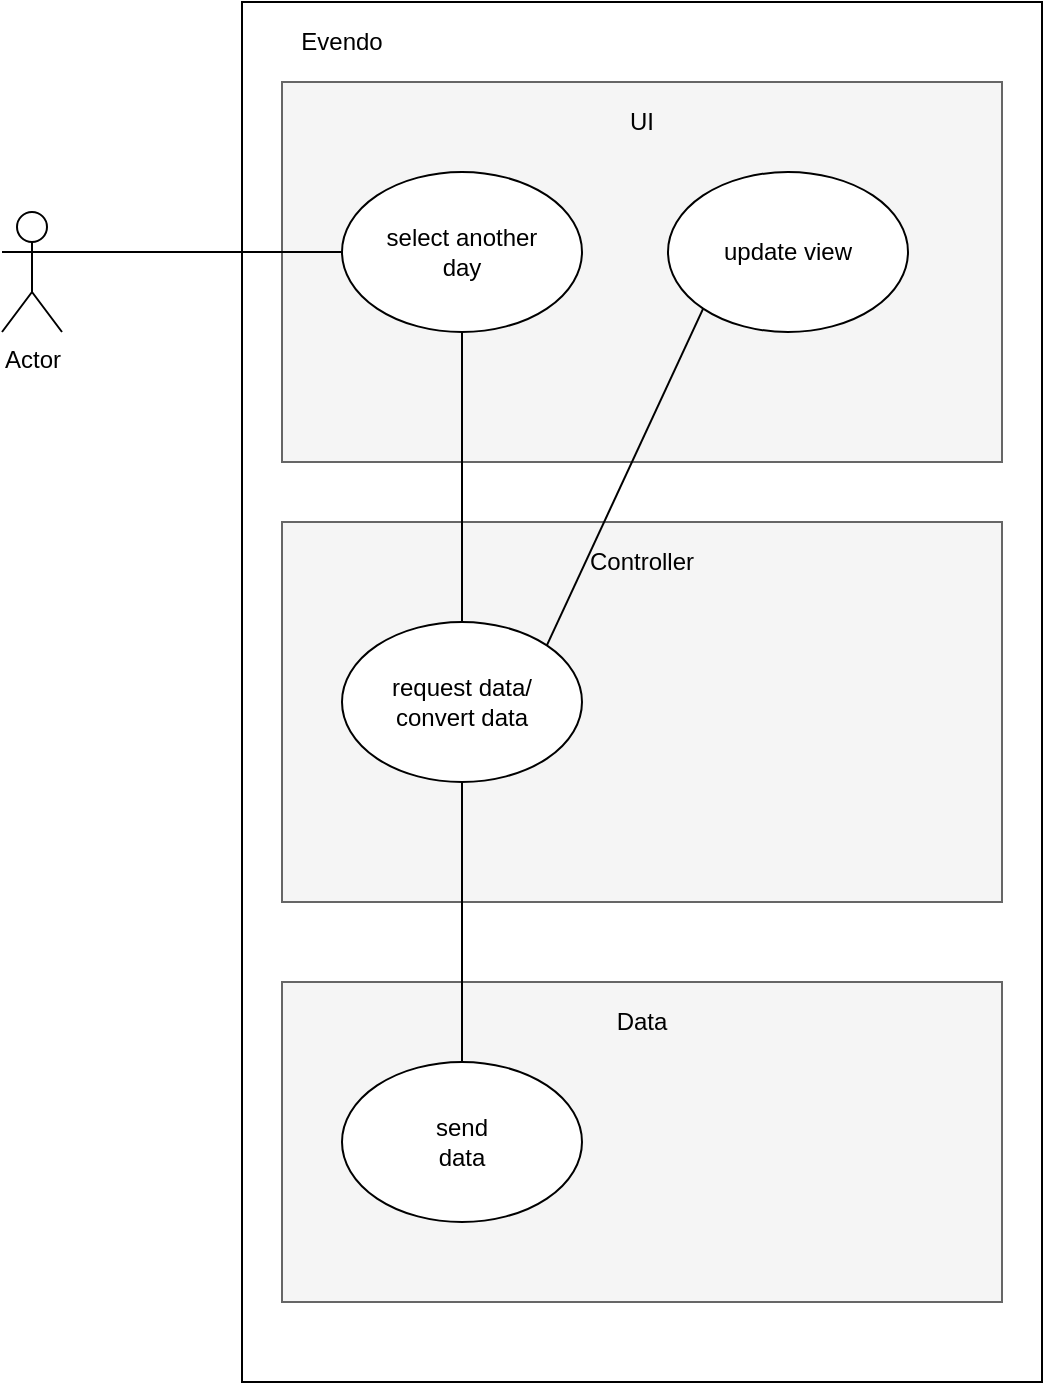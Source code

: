 <mxfile version="12.2.9" type="device" pages="1"><diagram id="6RNRFeKmxn-_71JBeLz5" name="Page-1"><mxGraphModel dx="1205" dy="634" grid="1" gridSize="10" guides="1" tooltips="1" connect="1" arrows="1" fold="1" page="1" pageScale="1" pageWidth="827" pageHeight="1169" math="0" shadow="0"><root><mxCell id="0"/><mxCell id="1" parent="0"/><mxCell id="h3LE8y9IwX7prgDosUNQ-1" value="" style="rounded=0;whiteSpace=wrap;html=1;" vertex="1" parent="1"><mxGeometry x="200" y="40" width="400" height="690" as="geometry"/></mxCell><mxCell id="h3LE8y9IwX7prgDosUNQ-2" value="" style="rounded=0;whiteSpace=wrap;html=1;fillColor=#f5f5f5;strokeColor=#666666;fontColor=#333333;" vertex="1" parent="1"><mxGeometry x="220" y="80" width="360" height="190" as="geometry"/></mxCell><mxCell id="h3LE8y9IwX7prgDosUNQ-3" style="edgeStyle=orthogonalEdgeStyle;rounded=0;orthogonalLoop=1;jettySize=auto;html=1;entryX=0;entryY=0.5;entryDx=0;entryDy=0;exitX=1;exitY=0.333;exitDx=0;exitDy=0;exitPerimeter=0;endArrow=none;endFill=0;" edge="1" parent="1" source="h3LE8y9IwX7prgDosUNQ-4" target="h3LE8y9IwX7prgDosUNQ-5"><mxGeometry relative="1" as="geometry"/></mxCell><mxCell id="h3LE8y9IwX7prgDosUNQ-4" value="Actor" style="shape=umlActor;verticalLabelPosition=bottom;labelBackgroundColor=#ffffff;verticalAlign=top;html=1;outlineConnect=0;" vertex="1" parent="1"><mxGeometry x="80" y="145" width="30" height="60" as="geometry"/></mxCell><mxCell id="h3LE8y9IwX7prgDosUNQ-5" value="" style="ellipse;whiteSpace=wrap;html=1;" vertex="1" parent="1"><mxGeometry x="250" y="125" width="120" height="80" as="geometry"/></mxCell><mxCell id="h3LE8y9IwX7prgDosUNQ-6" value="select another day" style="text;html=1;strokeColor=none;fillColor=none;align=center;verticalAlign=middle;whiteSpace=wrap;rounded=0;" vertex="1" parent="1"><mxGeometry x="270" y="155" width="80" height="20" as="geometry"/></mxCell><mxCell id="h3LE8y9IwX7prgDosUNQ-7" value="&lt;div&gt;Evendo&lt;/div&gt;" style="text;html=1;strokeColor=none;fillColor=none;align=center;verticalAlign=middle;whiteSpace=wrap;rounded=0;" vertex="1" parent="1"><mxGeometry x="230" y="50" width="40" height="20" as="geometry"/></mxCell><mxCell id="h3LE8y9IwX7prgDosUNQ-8" value="UI" style="text;html=1;strokeColor=none;fillColor=none;align=center;verticalAlign=middle;whiteSpace=wrap;rounded=0;" vertex="1" parent="1"><mxGeometry x="380" y="90" width="40" height="20" as="geometry"/></mxCell><mxCell id="h3LE8y9IwX7prgDosUNQ-9" value="" style="rounded=0;whiteSpace=wrap;html=1;fillColor=#f5f5f5;strokeColor=#666666;fontColor=#333333;" vertex="1" parent="1"><mxGeometry x="220" y="300" width="360" height="190" as="geometry"/></mxCell><mxCell id="h3LE8y9IwX7prgDosUNQ-10" value="Controller" style="text;html=1;strokeColor=none;fillColor=none;align=center;verticalAlign=middle;whiteSpace=wrap;rounded=0;" vertex="1" parent="1"><mxGeometry x="380" y="310" width="40" height="20" as="geometry"/></mxCell><mxCell id="h3LE8y9IwX7prgDosUNQ-11" value="" style="rounded=0;whiteSpace=wrap;html=1;fillColor=#f5f5f5;strokeColor=#666666;fontColor=#333333;" vertex="1" parent="1"><mxGeometry x="220" y="530" width="360" height="160" as="geometry"/></mxCell><mxCell id="h3LE8y9IwX7prgDosUNQ-12" value="Data" style="text;html=1;strokeColor=none;fillColor=none;align=center;verticalAlign=middle;whiteSpace=wrap;rounded=0;" vertex="1" parent="1"><mxGeometry x="380" y="540" width="40" height="20" as="geometry"/></mxCell><mxCell id="h3LE8y9IwX7prgDosUNQ-13" style="rounded=0;orthogonalLoop=1;jettySize=auto;html=1;exitX=1;exitY=0;exitDx=0;exitDy=0;entryX=0;entryY=1;entryDx=0;entryDy=0;endArrow=none;endFill=0;" edge="1" parent="1" source="h3LE8y9IwX7prgDosUNQ-14" target="h3LE8y9IwX7prgDosUNQ-20"><mxGeometry relative="1" as="geometry"/></mxCell><mxCell id="h3LE8y9IwX7prgDosUNQ-25" style="edgeStyle=orthogonalEdgeStyle;rounded=0;orthogonalLoop=1;jettySize=auto;html=1;exitX=0.5;exitY=1;exitDx=0;exitDy=0;entryX=0.5;entryY=0;entryDx=0;entryDy=0;endArrow=none;endFill=0;" edge="1" parent="1" source="h3LE8y9IwX7prgDosUNQ-14" target="h3LE8y9IwX7prgDosUNQ-17"><mxGeometry relative="1" as="geometry"/></mxCell><mxCell id="h3LE8y9IwX7prgDosUNQ-14" value="" style="ellipse;whiteSpace=wrap;html=1;" vertex="1" parent="1"><mxGeometry x="250" y="350" width="120" height="80" as="geometry"/></mxCell><mxCell id="h3LE8y9IwX7prgDosUNQ-15" value="&lt;div&gt;request data/&lt;/div&gt;&lt;div&gt;convert data&lt;br&gt;&lt;/div&gt;" style="text;html=1;strokeColor=none;fillColor=none;align=center;verticalAlign=middle;whiteSpace=wrap;rounded=0;" vertex="1" parent="1"><mxGeometry x="270" y="380" width="80" height="20" as="geometry"/></mxCell><mxCell id="h3LE8y9IwX7prgDosUNQ-16" style="edgeStyle=orthogonalEdgeStyle;rounded=0;orthogonalLoop=1;jettySize=auto;html=1;exitX=0.5;exitY=1;exitDx=0;exitDy=0;entryX=0.5;entryY=0;entryDx=0;entryDy=0;endArrow=none;endFill=0;" edge="1" parent="1" source="h3LE8y9IwX7prgDosUNQ-5" target="h3LE8y9IwX7prgDosUNQ-14"><mxGeometry relative="1" as="geometry"/></mxCell><mxCell id="h3LE8y9IwX7prgDosUNQ-17" value="" style="ellipse;whiteSpace=wrap;html=1;" vertex="1" parent="1"><mxGeometry x="250" y="570" width="120" height="80" as="geometry"/></mxCell><mxCell id="h3LE8y9IwX7prgDosUNQ-18" value="send data" style="text;html=1;strokeColor=none;fillColor=none;align=center;verticalAlign=middle;whiteSpace=wrap;rounded=0;" vertex="1" parent="1"><mxGeometry x="290" y="600" width="40" height="20" as="geometry"/></mxCell><mxCell id="h3LE8y9IwX7prgDosUNQ-20" value="" style="ellipse;whiteSpace=wrap;html=1;" vertex="1" parent="1"><mxGeometry x="413" y="125" width="120" height="80" as="geometry"/></mxCell><mxCell id="h3LE8y9IwX7prgDosUNQ-21" value="update view" style="text;html=1;strokeColor=none;fillColor=none;align=center;verticalAlign=middle;whiteSpace=wrap;rounded=0;" vertex="1" parent="1"><mxGeometry x="433" y="155" width="80" height="20" as="geometry"/></mxCell></root></mxGraphModel></diagram></mxfile>